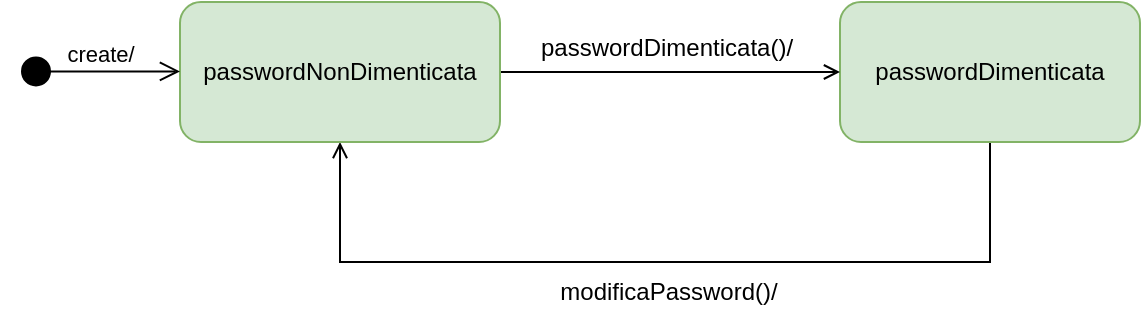 <mxfile version="22.0.3" type="device">
  <diagram name="Pagina-1" id="NICGis28inxsklLHxmmn">
    <mxGraphModel dx="1008" dy="900" grid="1" gridSize="10" guides="1" tooltips="1" connect="1" arrows="1" fold="1" page="1" pageScale="1" pageWidth="827" pageHeight="1169" math="0" shadow="0">
      <root>
        <mxCell id="0" />
        <mxCell id="1" parent="0" />
        <mxCell id="PwTcXXiBSnDRPqvwkHsa-6" style="edgeStyle=orthogonalEdgeStyle;rounded=0;orthogonalLoop=1;jettySize=auto;html=1;exitX=0.5;exitY=1;exitDx=0;exitDy=0;entryX=0.5;entryY=1;entryDx=0;entryDy=0;endArrow=open;endFill=0;" edge="1" parent="1" source="PwTcXXiBSnDRPqvwkHsa-1" target="PwTcXXiBSnDRPqvwkHsa-2">
          <mxGeometry relative="1" as="geometry">
            <Array as="points">
              <mxPoint x="619" y="460" />
              <mxPoint x="294" y="460" />
            </Array>
          </mxGeometry>
        </mxCell>
        <mxCell id="PwTcXXiBSnDRPqvwkHsa-1" value="passwordDimenticata" style="rounded=1;whiteSpace=wrap;html=1;fillColor=#d5e8d4;strokeColor=#82b366;" vertex="1" parent="1">
          <mxGeometry x="544" y="330" width="150" height="70" as="geometry" />
        </mxCell>
        <mxCell id="PwTcXXiBSnDRPqvwkHsa-4" style="edgeStyle=orthogonalEdgeStyle;rounded=0;orthogonalLoop=1;jettySize=auto;html=1;entryX=0;entryY=0.5;entryDx=0;entryDy=0;endArrow=open;endFill=0;" edge="1" parent="1" source="PwTcXXiBSnDRPqvwkHsa-2" target="PwTcXXiBSnDRPqvwkHsa-1">
          <mxGeometry relative="1" as="geometry" />
        </mxCell>
        <mxCell id="PwTcXXiBSnDRPqvwkHsa-2" value="passwordNonDimenticata" style="rounded=1;whiteSpace=wrap;html=1;fillColor=#d5e8d4;strokeColor=#82b366;" vertex="1" parent="1">
          <mxGeometry x="214" y="330" width="160" height="70" as="geometry" />
        </mxCell>
        <mxCell id="PwTcXXiBSnDRPqvwkHsa-3" value="create/" style="html=1;verticalAlign=bottom;startArrow=circle;startFill=1;endArrow=open;startSize=6;endSize=8;curved=0;rounded=0;" edge="1" parent="1">
          <mxGeometry width="80" relative="1" as="geometry">
            <mxPoint x="134" y="364.73" as="sourcePoint" />
            <mxPoint x="214" y="364.73" as="targetPoint" />
          </mxGeometry>
        </mxCell>
        <mxCell id="PwTcXXiBSnDRPqvwkHsa-5" value="passwordDimenticata()/" style="text;html=1;align=center;verticalAlign=middle;resizable=0;points=[];autosize=1;strokeColor=none;fillColor=none;" vertex="1" parent="1">
          <mxGeometry x="382" y="338" width="150" height="30" as="geometry" />
        </mxCell>
        <mxCell id="PwTcXXiBSnDRPqvwkHsa-7" value="modificaPassword()/" style="text;html=1;align=center;verticalAlign=middle;resizable=0;points=[];autosize=1;strokeColor=none;fillColor=none;" vertex="1" parent="1">
          <mxGeometry x="393" y="460" width="130" height="30" as="geometry" />
        </mxCell>
      </root>
    </mxGraphModel>
  </diagram>
</mxfile>
